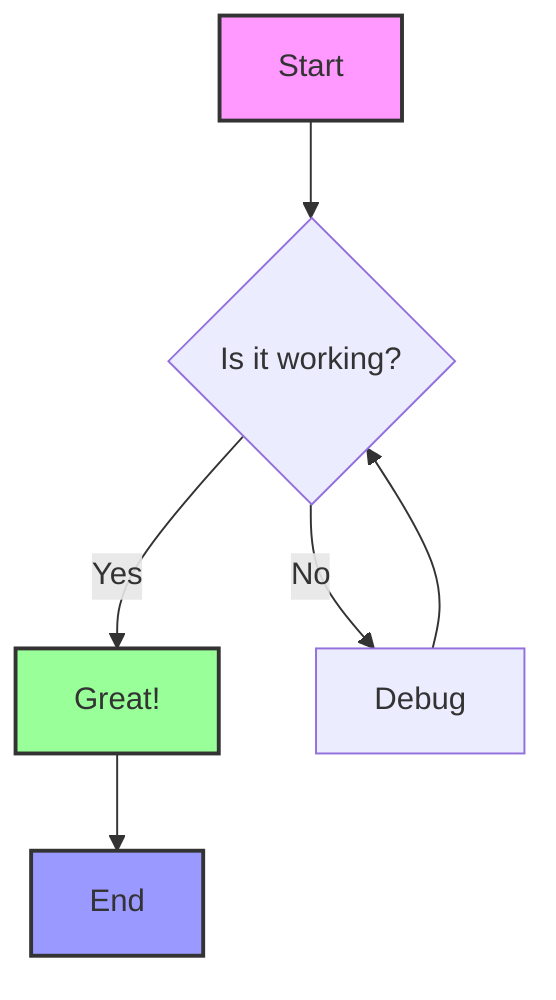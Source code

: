 graph TD
    A[Start] --> B{Is it working?}
    B -->|Yes| C[Great!]
    B -->|No| D[Debug]
    D --> B
    C --> E[End]
    
    style A fill:#f9f,stroke:#333,stroke-width:2px
    style C fill:#9f9,stroke:#333,stroke-width:2px
    style E fill:#99f,stroke:#333,stroke-width:2px